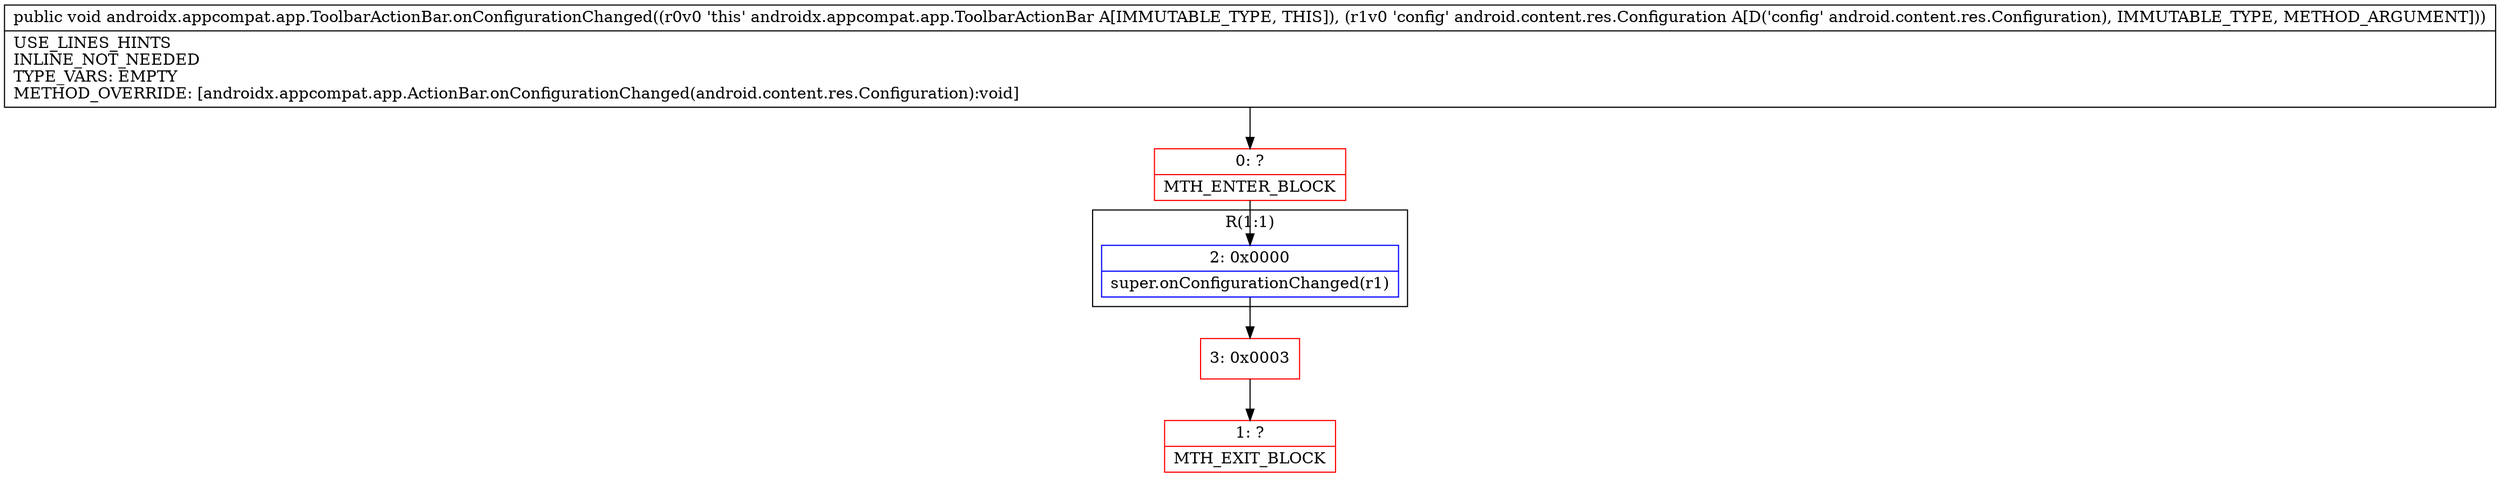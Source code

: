 digraph "CFG forandroidx.appcompat.app.ToolbarActionBar.onConfigurationChanged(Landroid\/content\/res\/Configuration;)V" {
subgraph cluster_Region_705929154 {
label = "R(1:1)";
node [shape=record,color=blue];
Node_2 [shape=record,label="{2\:\ 0x0000|super.onConfigurationChanged(r1)\l}"];
}
Node_0 [shape=record,color=red,label="{0\:\ ?|MTH_ENTER_BLOCK\l}"];
Node_3 [shape=record,color=red,label="{3\:\ 0x0003}"];
Node_1 [shape=record,color=red,label="{1\:\ ?|MTH_EXIT_BLOCK\l}"];
MethodNode[shape=record,label="{public void androidx.appcompat.app.ToolbarActionBar.onConfigurationChanged((r0v0 'this' androidx.appcompat.app.ToolbarActionBar A[IMMUTABLE_TYPE, THIS]), (r1v0 'config' android.content.res.Configuration A[D('config' android.content.res.Configuration), IMMUTABLE_TYPE, METHOD_ARGUMENT]))  | USE_LINES_HINTS\lINLINE_NOT_NEEDED\lTYPE_VARS: EMPTY\lMETHOD_OVERRIDE: [androidx.appcompat.app.ActionBar.onConfigurationChanged(android.content.res.Configuration):void]\l}"];
MethodNode -> Node_0;Node_2 -> Node_3;
Node_0 -> Node_2;
Node_3 -> Node_1;
}


